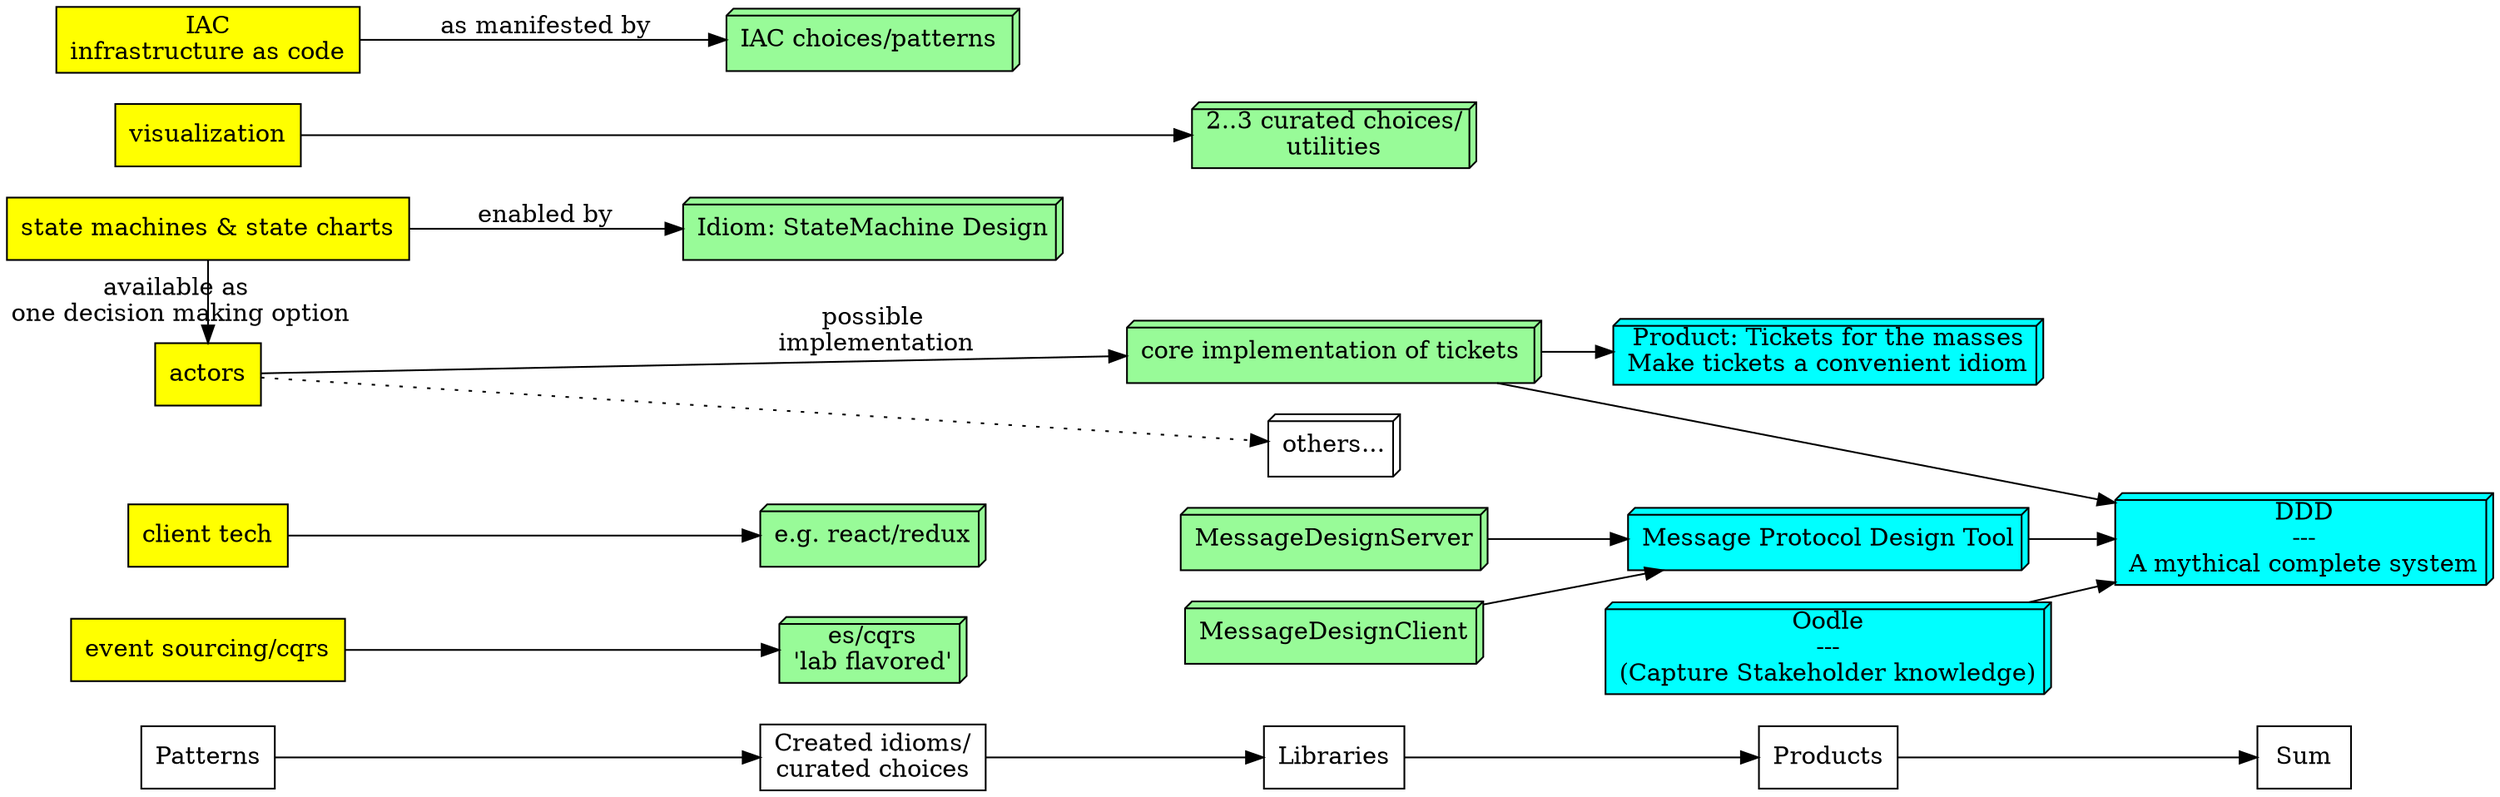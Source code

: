 digraph {
    rankdir="LR"

 node [style=filled shape=rect fillcolor=white]
  Patterns
  Idioms [label="Created idioms/\ncurated choices"]
  Libraries
  Products
  Sum

  Patterns->Idioms->Libraries->Products->Sum


   /* for technology */
   node [style=filled shape=rect fillcolor=yellow]
   escqrs [label="event sourcing/cqrs"]
   clientech [label="client tech"]
   fsm [label="state machines & state charts"]
   actors
   vis [label="visualization"]
   iac [label="IAC\ninfrastructure as code"]


   /* for idioms/curation */

   /* for libraries */
   node [style=filled shape=box3d fillcolor=palegreen]
   tickletcore [label="core implementation of tickets "]
   vischoice [label="2..3 curated choices/\nutilities"]
   fsmid [label="Idiom: StateMachine Design"]
   iacchoice [label="IAC choices/patterns "]
   esservers [label="es/cqrs\n'lab flavored'"]
   clientflavor [label="e.g. react/redux"]
    others [label="others..." fillcolor=white]

  MessageDesignServer
  MessageDesignClient

   /* for products */
   node [ fillcolor=cyan]

  msgd [label="Message Protocol Design Tool"]
  oodle [label="Oodle\n---\n(Capture Stakeholder knowledge)"]

  ticklet [label="Product: Tickets for the masses\nMake tickets a convenient idiom"]
  dddsys [label="DDD\n---\nA mythical complete system"]

fsm->fsmid [label="enabled by"]
  escqrs->esservers
  clientech->clientflavor
  fsm->actors [label="available as\n one decision making option"]

  iac->iacchoice [label="as manifested by"]
  actors->{tickletcore} [label="possible\n implementation"]
  actors->{others} [style="dotted"]
  tickletcore->ticklet
  tickletcore->dddsys
  vis->vischoice
  {msgd,oodle}->dddsys


  {MessageDesignServer, MessageDesignClient}->msgd


  {rank=same;  Patterns; fsm; actors; escqrs;vis, iac}

  {rank=same;  Idioms; fsmid; iacchoice; esservers}

  {rank=same;  Libraries; vischoice; tickletcore; others; MessageDesignServer; MessageDesignClient}


  {rank=same; oodle,ticklet,msgd}
  {rank=same; Sum; dddsys}

}
